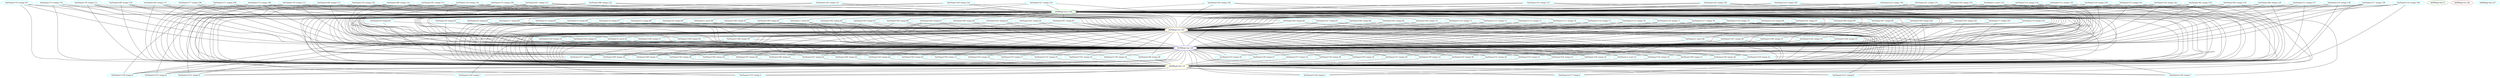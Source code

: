 graph {
"VarName('t129',temp)"[color=cyan,label="VarName('t129',temp).0"]
"VarName('t128',temp)"[color=cyan,label="VarName('t128',temp).1"]
"VarName('t125',temp)"[color=cyan,label="VarName('t125',temp).2"]
"VarName('t124',temp)"[color=cyan,label="VarName('t124',temp).3"]
"VarName('t127',temp)"[color=cyan,label="VarName('t127',temp).4"]
"ASMReg('edi')"[color=forestgreen,label="ASMReg('edi').5"]
"VarName('t121',temp)"[color=cyan,label="VarName('t121',temp).6"]
"VarName('t120',temp)"[color=cyan,label="VarName('t120',temp).7"]
"VarName('t123',temp)"[color=cyan,label="VarName('t123',temp).8"]
"VarName('t122',temp)"[color=cyan,label="VarName('t122',temp).9"]
"ASMReg('edx')"[color=yellow,label="ASMReg('edx').10"]
"VarName('t58',temp)"[color=cyan,label="VarName('t58',temp).11"]
"VarName('t59',temp)"[color=cyan,label="VarName('t59',temp).12"]
"VarName('t56',temp)"[color=cyan,label="VarName('t56',temp).13"]
"VarName('t57',temp)"[color=cyan,label="VarName('t57',temp).14"]
"VarName('t54',temp)"[color=cyan,label="VarName('t54',temp).15"]
"VarName('t55',temp)"[color=cyan,label="VarName('t55',temp).16"]
"VarName('t52',temp)"[color=cyan,label="VarName('t52',temp).17"]
"VarName('t53',temp)"[color=cyan,label="VarName('t53',temp).18"]
"VarName('t50',temp)"[color=cyan,label="VarName('t50',temp).19"]
"VarName('t51',temp)"[color=cyan,label="VarName('t51',temp).20"]
"VarName('a',user)"[color=cyan,label="VarName('a',user).21"]
"VarName('t126',temp)"[color=cyan,label="VarName('t126',temp).22"]
"VarName('t101',temp)"[color=cyan,label="VarName('t101',temp).23"]
"VarName('t130',temp)"[color=cyan,label="VarName('t130',temp).24"]
"VarName('t131',temp)"[color=cyan,label="VarName('t131',temp).25"]
"VarName('t38',temp)"[color=cyan,label="VarName('t38',temp).26"]
"VarName('t39',temp)"[color=cyan,label="VarName('t39',temp).27"]
"VarName('t30',temp)"[color=cyan,label="VarName('t30',temp).28"]
"VarName('t31',temp)"[color=cyan,label="VarName('t31',temp).29"]
"VarName('t32',temp)"[color=cyan,label="VarName('t32',temp).30"]
"VarName('t33',temp)"[color=cyan,label="VarName('t33',temp).31"]
"VarName('t34',temp)"[color=cyan,label="VarName('t34',temp).32"]
"VarName('t35',temp)"[color=cyan,label="VarName('t35',temp).33"]
"VarName('t36',temp)"[color=cyan,label="VarName('t36',temp).34"]
"VarName('t37',temp)"[color=cyan,label="VarName('t37',temp).35"]
"VarName('t49',temp)"[color=cyan,label="VarName('t49',temp).36"]
"VarName('t48',temp)"[color=cyan,label="VarName('t48',temp).37"]
"VarName('t45',temp)"[color=cyan,label="VarName('t45',temp).38"]
"VarName('t44',temp)"[color=cyan,label="VarName('t44',temp).39"]
"VarName('t47',temp)"[color=cyan,label="VarName('t47',temp).40"]
"VarName('t46',temp)"[color=cyan,label="VarName('t46',temp).41"]
"VarName('t41',temp)"[color=cyan,label="VarName('t41',temp).42"]
"VarName('t40',temp)"[color=cyan,label="VarName('t40',temp).43"]
"VarName('t43',temp)"[color=cyan,label="VarName('t43',temp).44"]
"VarName('t42',temp)"[color=cyan,label="VarName('t42',temp).45"]
"ASMReg('esi')"[color=brown,label="ASMReg('esi').46"]
"ASMReg('ebx')"[color=cyan,label="ASMReg('ebx').47"]
"ASMReg('esp')"[color=blue,label="ASMReg('esp').48"]
"VarName('z',user)"[color=cyan,label="VarName('z',user).49"]
"VarName('t107',temp)"[color=cyan,label="VarName('t107',temp).50"]
"VarName('t106',temp)"[color=cyan,label="VarName('t106',temp).51"]
"VarName('t105',temp)"[color=cyan,label="VarName('t105',temp).52"]
"VarName('t104',temp)"[color=cyan,label="VarName('t104',temp).53"]
"VarName('t103',temp)"[color=cyan,label="VarName('t103',temp).54"]
"VarName('t102',temp)"[color=cyan,label="VarName('t102',temp).55"]
"VarName('b',user)"[color=cyan,label="VarName('b',user).56"]
"VarName('t100',temp)"[color=cyan,label="VarName('t100',temp).57"]
"VarName('t109',temp)"[color=cyan,label="VarName('t109',temp).58"]
"VarName('t108',temp)"[color=cyan,label="VarName('t108',temp).59"]
"ASMReg('ecx')"[color=orange,label="ASMReg('ecx').60"]
"VarName('t69',temp)"[color=cyan,label="VarName('t69',temp).61"]
"VarName('t68',temp)"[color=cyan,label="VarName('t68',temp).62"]
"VarName('t63',temp)"[color=cyan,label="VarName('t63',temp).63"]
"VarName('t62',temp)"[color=cyan,label="VarName('t62',temp).64"]
"VarName('t61',temp)"[color=cyan,label="VarName('t61',temp).65"]
"VarName('t60',temp)"[color=cyan,label="VarName('t60',temp).66"]
"VarName('t67',temp)"[color=cyan,label="VarName('t67',temp).67"]
"VarName('t66',temp)"[color=cyan,label="VarName('t66',temp).68"]
"VarName('t65',temp)"[color=cyan,label="VarName('t65',temp).69"]
"VarName('t64',temp)"[color=cyan,label="VarName('t64',temp).70"]
"VarName('t110',temp)"[color=cyan,label="VarName('t110',temp).71"]
"VarName('t111',temp)"[color=cyan,label="VarName('t111',temp).72"]
"VarName('t112',temp)"[color=cyan,label="VarName('t112',temp).73"]
"VarName('t113',temp)"[color=cyan,label="VarName('t113',temp).74"]
"VarName('t114',temp)"[color=cyan,label="VarName('t114',temp).75"]
"VarName('t115',temp)"[color=cyan,label="VarName('t115',temp).76"]
"VarName('t116',temp)"[color=cyan,label="VarName('t116',temp).77"]
"VarName('t117',temp)"[color=cyan,label="VarName('t117',temp).78"]
"VarName('t118',temp)"[color=cyan,label="VarName('t118',temp).79"]
"VarName('t119',temp)"[color=cyan,label="VarName('t119',temp).80"]
"VarName('t8',temp)"[color=cyan,label="VarName('t8',temp).81"]
"VarName('t9',temp)"[color=cyan,label="VarName('t9',temp).82"]
"VarName('t0',temp)"[color=cyan,label="VarName('t0',temp).83"]
"VarName('t1',temp)"[color=cyan,label="VarName('t1',temp).84"]
"VarName('t2',temp)"[color=cyan,label="VarName('t2',temp).85"]
"VarName('t3',temp)"[color=cyan,label="VarName('t3',temp).86"]
"VarName('t4',temp)"[color=cyan,label="VarName('t4',temp).87"]
"VarName('t5',temp)"[color=cyan,label="VarName('t5',temp).88"]
"VarName('t6',temp)"[color=cyan,label="VarName('t6',temp).89"]
"VarName('y',user)"[color=cyan,label="VarName('y',user).90"]
"VarName('t98',temp)"[color=cyan,label="VarName('t98',temp).91"]
"VarName('t99',temp)"[color=cyan,label="VarName('t99',temp).92"]
"VarName('c',user)"[color=cyan,label="VarName('c',user).93"]
"VarName('t92',temp)"[color=cyan,label="VarName('t92',temp).94"]
"VarName('t93',temp)"[color=cyan,label="VarName('t93',temp).95"]
"VarName('t90',temp)"[color=cyan,label="VarName('t90',temp).96"]
"VarName('t91',temp)"[color=cyan,label="VarName('t91',temp).97"]
"VarName('t96',temp)"[color=cyan,label="VarName('t96',temp).98"]
"VarName('t97',temp)"[color=cyan,label="VarName('t97',temp).99"]
"VarName('t94',temp)"[color=cyan,label="VarName('t94',temp).100"]
"VarName('t95',temp)"[color=cyan,label="VarName('t95',temp).101"]
"VarName('t7',temp)"[color=cyan,label="VarName('t7',temp).102"]
"VarName('t74',temp)"[color=cyan,label="VarName('t74',temp).103"]
"ASMReg('eax')"[color=green,label="ASMReg('eax').104"]
"VarName('t76',temp)"[color=cyan,label="VarName('t76',temp).105"]
"VarName('t77',temp)"[color=cyan,label="VarName('t77',temp).106"]
"VarName('t70',temp)"[color=cyan,label="VarName('t70',temp).107"]
"VarName('t71',temp)"[color=cyan,label="VarName('t71',temp).108"]
"VarName('t72',temp)"[color=cyan,label="VarName('t72',temp).109"]
"VarName('t73',temp)"[color=cyan,label="VarName('t73',temp).110"]
"VarName('t78',temp)"[color=cyan,label="VarName('t78',temp).111"]
"VarName('t79',temp)"[color=cyan,label="VarName('t79',temp).112"]
"VarName('t89',temp)"[color=cyan,label="VarName('t89',temp).113"]
"VarName('t88',temp)"[color=cyan,label="VarName('t88',temp).114"]
"VarName('t81',temp)"[color=cyan,label="VarName('t81',temp).115"]
"VarName('t80',temp)"[color=cyan,label="VarName('t80',temp).116"]
"VarName('t83',temp)"[color=cyan,label="VarName('t83',temp).117"]
"VarName('t82',temp)"[color=cyan,label="VarName('t82',temp).118"]
"VarName('t85',temp)"[color=cyan,label="VarName('t85',temp).119"]
"VarName('t84',temp)"[color=cyan,label="VarName('t84',temp).120"]
"VarName('t87',temp)"[color=cyan,label="VarName('t87',temp).121"]
"VarName('t86',temp)"[color=cyan,label="VarName('t86',temp).122"]
"VarName('t29',temp)"[color=cyan,label="VarName('t29',temp).123"]
"VarName('t28',temp)"[color=cyan,label="VarName('t28',temp).124"]
"VarName('t27',temp)"[color=cyan,label="VarName('t27',temp).125"]
"VarName('t26',temp)"[color=cyan,label="VarName('t26',temp).126"]
"VarName('t25',temp)"[color=cyan,label="VarName('t25',temp).127"]
"VarName('t24',temp)"[color=cyan,label="VarName('t24',temp).128"]
"VarName('t23',temp)"[color=cyan,label="VarName('t23',temp).129"]
"VarName('t22',temp)"[color=cyan,label="VarName('t22',temp).130"]
"VarName('t21',temp)"[color=cyan,label="VarName('t21',temp).131"]
"VarName('t20',temp)"[color=cyan,label="VarName('t20',temp).132"]
"VarName('x',user)"[color=cyan,label="VarName('x',user).133"]
"VarName('t12',temp)"[color=cyan,label="VarName('t12',temp).134"]
"VarName('t13',temp)"[color=cyan,label="VarName('t13',temp).135"]
"VarName('t10',temp)"[color=cyan,label="VarName('t10',temp).136"]
"VarName('t11',temp)"[color=cyan,label="VarName('t11',temp).137"]
"VarName('t16',temp)"[color=cyan,label="VarName('t16',temp).138"]
"VarName('t17',temp)"[color=cyan,label="VarName('t17',temp).139"]
"VarName('t14',temp)"[color=cyan,label="VarName('t14',temp).140"]
"VarName('t15',temp)"[color=cyan,label="VarName('t15',temp).141"]
"VarName('t18',temp)"[color=cyan,label="VarName('t18',temp).142"]
"VarName('t19',temp)"[color=cyan,label="VarName('t19',temp).143"]
"VarName('t75',temp)"[color=cyan,label="VarName('t75',temp).144"]

"ASMReg('eax')" -- "VarName('t67',temp)"
"VarName('t89',temp)" -- "ASMReg('ecx')"
"VarName('t18',temp)" -- "ASMReg('edx')"
"ASMReg('eax')" -- "VarName('t100',temp)"
"ASMReg('esp')" -- "VarName('t30',temp)"
"ASMReg('ecx')" -- "VarName('t122',temp)"
"VarName('t74',temp)" -- "ASMReg('edx')"
"VarName('t63',temp)" -- "ASMReg('esp')"
"VarName('t78',temp)" -- "ASMReg('edx')"
"VarName('t106',temp)" -- "ASMReg('edx')"
"VarName('t68',temp)" -- "ASMReg('esp')"
"ASMReg('eax')" -- "VarName('t38',temp)"
"ASMReg('eax')" -- "VarName('t65',temp)"
"VarName('c',user)" -- "ASMReg('esp')"
"VarName('t15',temp)" -- "ASMReg('ecx')"
"ASMReg('eax')" -- "VarName('t48',temp)"
"ASMReg('eax')" -- "VarName('t56',temp)"
"VarName('t108',temp)" -- "ASMReg('esp')"
"ASMReg('eax')" -- "VarName('t47',temp)"
"ASMReg('eax')" -- "VarName('t50',temp)"
"VarName('t111',temp)" -- "ASMReg('esp')"
"VarName('z',user)" -- "ASMReg('esp')"
"ASMReg('eax')" -- "VarName('t111',temp)"
"VarName('t46',temp)" -- "ASMReg('edx')"
"VarName('t50',temp)" -- "ASMReg('edx')"
"VarName('t87',temp)" -- "ASMReg('ecx')"
"ASMReg('eax')" -- "VarName('t121',temp)"
"VarName('t54',temp)" -- "ASMReg('edx')"
"VarName('t13',temp)" -- "ASMReg('edx')"
"VarName('t96',temp)" -- "ASMReg('edx')"
"VarName('t115',temp)" -- "ASMReg('esp')"
"ASMReg('eax')" -- "VarName('t130',temp)"
"ASMReg('edx')" -- "VarName('t121',temp)"
"VarName('t99',temp)" -- "ASMReg('ecx')"
"ASMReg('esp')" -- "VarName('t43',temp)"
"ASMReg('ecx')" -- "VarName('t35',temp)"
"ASMReg('ecx')" -- "VarName('t56',temp)"
"VarName('t28',temp)" -- "ASMReg('ecx')"
"VarName('t27',temp)" -- "ASMReg('esp')"
"ASMReg('esp')" -- "VarName('t52',temp)"
"ASMReg('ecx')" -- "VarName('t43',temp)"
"ASMReg('esp')" -- "ASMReg('esp')"
"VarName('t76',temp)" -- "ASMReg('eax')"
"VarName('t27',temp)" -- "ASMReg('edx')"
"VarName('t10',temp)" -- "ASMReg('ecx')"
"VarName('t4',temp)" -- "ASMReg('ecx')"
"VarName('t5',temp)" -- "ASMReg('esp')"
"VarName('t14',temp)" -- "ASMReg('eax')"
"VarName('t63',temp)" -- "ASMReg('ecx')"
"VarName('t14',temp)" -- "ASMReg('ecx')"
"ASMReg('esp')" -- "VarName('t39',temp)"
"VarName('t111',temp)" -- "ASMReg('edx')"
"VarName('t34',temp)" -- "ASMReg('edx')"
"VarName('t17',temp)" -- "ASMReg('esp')"
"VarName('t11',temp)" -- "ASMReg('ecx')"
"ASMReg('eax')" -- "VarName('t99',temp)"
"VarName('t97',temp)" -- "ASMReg('ecx')"
"VarName('t74',temp)" -- "ASMReg('ecx')"
"VarName('t71',temp)" -- "ASMReg('eax')"
"VarName('t17',temp)" -- "ASMReg('ecx')"
"VarName('t22',temp)" -- "ASMReg('ecx')"
"ASMReg('eax')" -- "VarName('t36',temp)"
"VarName('t118',temp)" -- "ASMReg('edx')"
"ASMReg('ecx')" -- "VarName('t106',temp)"
"VarName('t112',temp)" -- "ASMReg('esp')"
"VarName('t70',temp)" -- "ASMReg('esp')"
"VarName('t43',temp)" -- "ASMReg('edx')"
"VarName('t74',temp)" -- "ASMReg('esp')"
"VarName('t13',temp)" -- "ASMReg('ecx')"
"VarName('t47',temp)" -- "ASMReg('edx')"
"VarName('t85',temp)" -- "ASMReg('edx')"
"ASMReg('ecx')" -- "VarName('a',user)"
"VarName('t56',temp)" -- "ASMReg('edx')"
"ASMReg('esp')" -- "VarName('t124',temp)"
"VarName('t2',temp)" -- "ASMReg('ecx')"
"ASMReg('eax')" -- "VarName('t128',temp)"
"VarName('t21',temp)" -- "ASMReg('edx')"
"VarName('t82',temp)" -- "ASMReg('eax')"
"ASMReg('esp')" -- "ASMReg('edx')"
"ASMReg('eax')" -- "VarName('t127',temp)"
"VarName('t11',temp)" -- "ASMReg('esp')"
"ASMReg('ecx')" -- "VarName('z',user)"
"ASMReg('ecx')" -- "VarName('t108',temp)"
"ASMReg('eax')" -- "VarName('t0',temp)"
"ASMReg('ecx')" -- "VarName('t32',temp)"
"VarName('t76',temp)" -- "ASMReg('esp')"
"VarName('t25',temp)" -- "ASMReg('esp')"
"VarName('t87',temp)" -- "ASMReg('eax')"
"VarName('t14',temp)" -- "ASMReg('esp')"
"VarName('t28',temp)" -- "ASMReg('edx')"
"ASMReg('eax')" -- "VarName('t117',temp)"
"ASMReg('eax')" -- "VarName('t5',temp)"
"VarName('t96',temp)" -- "ASMReg('esp')"
"ASMReg('esp')" -- "VarName('t31',temp)"
"VarName('t110',temp)" -- "ASMReg('esp')"
"ASMReg('eax')" -- "VarName('t44',temp)"
"VarName('t18',temp)" -- "ASMReg('ecx')"
"VarName('t109',temp)" -- "ASMReg('edx')"
"VarName('t95',temp)" -- "ASMReg('esp')"
"VarName('t81',temp)" -- "ASMReg('eax')"
"ASMReg('esp')" -- "VarName('t33',temp)"
"ASMReg('ecx')" -- "VarName('t123',temp)"
"ASMReg('eax')" -- "VarName('t64',temp)"
"VarName('t98',temp)" -- "ASMReg('edx')"
"VarName('t26',temp)" -- "ASMReg('edx')"
"VarName('t15',temp)" -- "ASMReg('eax')"
"ASMReg('eax')" -- "VarName('t93',temp)"
"VarName('t100',temp)" -- "ASMReg('edx')"
"VarName('t60',temp)" -- "ASMReg('ecx')"
"VarName('t75',temp)" -- "ASMReg('edx')"
"ASMReg('eax')" -- "VarName('t66',temp)"
"ASMReg('ecx')" -- "VarName('t109',temp)"
"VarName('t9',temp)" -- "ASMReg('ecx')"
"VarName('t45',temp)" -- "ASMReg('edx')"
"ASMReg('eax')" -- "VarName('t49',temp)"
"ASMReg('eax')" -- "VarName('t51',temp)"
"ASMReg('esp')" -- "VarName('a',user)"
"VarName('t20',temp)" -- "ASMReg('esp')"
"VarName('t90',temp)" -- "ASMReg('ecx')"
"VarName('t126',temp)" -- "ASMReg('edx')"
"ASMReg('eax')" -- "VarName('t113',temp)"
"VarName('t15',temp)" -- "ASMReg('edx')"
"ASMReg('eax')" -- "VarName('c',user)"
"ASMReg('edx')" -- "VarName('t120',temp)"
"VarName('t97',temp)" -- "ASMReg('edx')"
"ASMReg('esp')" -- "VarName('t44',temp)"
"ASMReg('ecx')" -- "VarName('t34',temp)"
"ASMReg('ecx')" -- "VarName('t55',temp)"
"ASMReg('eax')" -- "VarName('t104',temp)"
"VarName('t86',temp)" -- "ASMReg('esp')"
"ASMReg('ecx')" -- "VarName('t44',temp)"
"VarName('t70',temp)" -- "ASMReg('ecx')"
"VarName('t4',temp)" -- "ASMReg('edx')"
"ASMReg('eax')" -- "VarName('t3',temp)"
"VarName('t114',temp)" -- "ASMReg('esp')"
"VarName('t73',temp)" -- "ASMReg('esp')"
"VarName('t16',temp)" -- "ASMReg('esp')"
"ASMReg('esp')" -- "VarName('t38',temp)"
"VarName('t64',temp)" -- "ASMReg('edx')"
"VarName('t117',temp)" -- "ASMReg('edx')"
"VarName('t90',temp)" -- "ASMReg('esp')"
"ASMReg('esp')" -- "VarName('t35',temp)"
"VarName('t35',temp)" -- "ASMReg('edx')"
"VarName('t92',temp)" -- "ASMReg('ecx')"
"ASMReg('eax')" -- "VarName('t98',temp)"
"VarName('t97',temp)" -- "ASMReg('esp')"
"VarName('t59',temp)" -- "ASMReg('edx')"
"VarName('t113',temp)" -- "ASMReg('ecx')"
"ASMReg('eax')" -- "VarName('t35',temp)"
"ASMReg('eax')" -- "VarName('t60',temp)"
"ASMReg('ecx')" -- "VarName('t107',temp)"
"VarName('t23',temp)" -- "ASMReg('ecx')"
"VarName('t20',temp)" -- "ASMReg('eax')"
"VarName('t10',temp)" -- "ASMReg('esp')"
"VarName('t38',temp)" -- "ASMReg('edx')"
"ASMReg('esp')" -- "VarName('t101',temp)"
"VarName('t24',temp)" -- "ASMReg('ecx')"
"VarName('t84',temp)" -- "ASMReg('edx')"
"VarName('t86',temp)" -- "ASMReg('ecx')"
"ASMReg('eax')" -- "VarName('t129',temp)"
"VarName('t73',temp)" -- "ASMReg('ecx')"
"VarName('t57',temp)" -- "ASMReg('edx')"
"VarName('t60',temp)" -- "ASMReg('esp')"
"ASMReg('ecx')" -- "VarName('t127',temp)"
"VarName('t23',temp)" -- "ASMReg('eax')"
"ASMReg('eax')" -- "VarName('t124',temp)"
"VarName('t92',temp)" -- "ASMReg('esp')"
"VarName('t75',temp)" -- "ASMReg('esp')"
"VarName('t10',temp)" -- "ASMReg('eax')"
"VarName('b',user)" -- "ASMReg('edx')"
"VarName('t64',temp)" -- "ASMReg('ecx')"
"ASMReg('eax')" -- "VarName('t103',temp)"
"VarName('t91',temp)" -- "ASMReg('esp')"
"ASMReg('ecx')" -- "VarName('t53',temp)"
"ASMReg('eax')" -- "VarName('t116',temp)"
"VarName('t89',temp)" -- "ASMReg('edx')"
"VarName('t8',temp)" -- "ASMReg('ecx')"
"VarName('t1',temp)" -- "ASMReg('esp')"
"VarName('t29',temp)" -- "ASMReg('eax')"
"VarName('t12',temp)" -- "ASMReg('esp')"
"VarName('t62',temp)" -- "ASMReg('edx')"
"VarName('t33',temp)" -- "ASMReg('edx')"
"VarName('t84',temp)" -- "ASMReg('esp')"
"VarName('c',user)" -- "ASMReg('edx')"
"ASMReg('esp')" -- "VarName('t32',temp)"
"ASMReg('ecx')" -- "VarName('t124',temp)"
"VarName('x',user)" -- "ASMReg('esp')"
"VarName('t11',temp)" -- "ASMReg('eax')"
"ASMReg('ecx')" -- "VarName('t131',temp)"
"VarName('t75',temp)" -- "ASMReg('ecx')"
"ASMReg('eax')" -- "VarName('t4',temp)"
"VarName('t83',temp)" -- "ASMReg('esp')"
"ASMReg('eax')" -- "VarName('t92',temp)"
"VarName('t130',temp)" -- "ASMReg('edx')"
"VarName('t29',temp)" -- "ASMReg('esp')"
"VarName('t73',temp)" -- "ASMReg('edx')"
"VarName('t112',temp)" -- "ASMReg('ecx')"
"ASMReg('eax')" -- "VarName('t33',temp)"
"VarName('t21',temp)" -- "ASMReg('esp')"
"VarName('t107',temp)" -- "ASMReg('esp')"
"VarName('t8',temp)" -- "ASMReg('edx')"
"VarName('t44',temp)" -- "ASMReg('edx')"
"VarName('t16',temp)" -- "ASMReg('edx')"
"VarName('t82',temp)" -- "ASMReg('edx')"
"VarName('t6',temp)" -- "ASMReg('ecx')"
"VarName('t76',temp)" -- "ASMReg('edx')"
"VarName('t90',temp)" -- "ASMReg('edx')"
"VarName('t116',temp)" -- "ASMReg('ecx')"
"ASMReg('eax')" -- "VarName('t102',temp)"
"VarName('t20',temp)" -- "ASMReg('ecx')"
"VarName('t63',temp)" -- "ASMReg('edx')"
"VarName('t82',temp)" -- "ASMReg('esp')"
"ASMReg('edx')" -- "VarName('t127',temp)"
"ASMReg('eax')" -- "VarName('t69',temp)"
"VarName('t78',temp)" -- "ASMReg('esp')"
"VarName('t87',temp)" -- "ASMReg('esp')"
"ASMReg('ecx')" -- "VarName('t37',temp)"
"ASMReg('ecx')" -- "VarName('t54',temp)"
"ASMReg('eax')" -- "VarName('t105',temp)"
"VarName('t114',temp)" -- "ASMReg('edx')"
"ASMReg('esp')" -- "VarName('t50',temp)"
"ASMReg('ecx')" -- "VarName('t45',temp)"
"ASMReg('ecx')" -- "VarName('t59',temp)"
"VarName('t110',temp)" -- "ASMReg('ecx')"
"VarName('t32',temp)" -- "ASMReg('edx')"
"VarName('t9',temp)" -- "ASMReg('edx')"
"ASMReg('ecx')" -- "VarName('t48',temp)"
"VarName('t5',temp)" -- "ASMReg('edx')"
"VarName('t102',temp)" -- "ASMReg('edx')"
"VarName('t93',temp)" -- "ASMReg('esp')"
"VarName('t103',temp)" -- "ASMReg('esp')"
"ASMReg('esp')" -- "VarName('t34',temp)"
"VarName('t65',temp)" -- "ASMReg('ecx')"
"VarName('t88',temp)" -- "ASMReg('ecx')"
"VarName('t100',temp)" -- "ASMReg('esp')"
"ASMReg('eax')" -- "VarName('t34',temp)"
"ASMReg('eax')" -- "VarName('t59',temp)"
"ASMReg('eax')" -- "VarName('t61',temp)"
"ASMReg('ecx')" -- "VarName('t104',temp)"
"VarName('y',user)" -- "ASMReg('edx')"
"VarName('t92',temp)" -- "ASMReg('edx')"
"VarName('t98',temp)" -- "ASMReg('esp')"
"VarName('t2',temp)" -- "ASMReg('esp')"
"VarName('t21',temp)" -- "ASMReg('eax')"
"VarName('t66',temp)" -- "ASMReg('esp')"
"VarName('t28',temp)" -- "ASMReg('eax')"
"VarName('t39',temp)" -- "ASMReg('edx')"
"ASMReg('esp')" -- "VarName('t126',temp)"
"ASMReg('eax')" -- "VarName('t91',temp)"
"VarName('t51',temp)" -- "ASMReg('edx')"
"VarName('t89',temp)" -- "ASMReg('eax')"
"VarName('t12',temp)" -- "ASMReg('eax')"
"ASMReg('eax')" -- "VarName('t125',temp)"
"ASMReg('ecx')" -- "VarName('t130',temp)"
"VarName('t76',temp)" -- "ASMReg('ecx')"
"VarName('t70',temp)" -- "ASMReg('eax')"
"ASMReg('esp')" -- "VarName('t59',temp)"
"ASMReg('ecx')" -- "VarName('t39',temp)"
"ASMReg('ecx')" -- "VarName('t52',temp)"
"VarName('t49',temp)" -- "ASMReg('edx')"
"VarName('t3',temp)" -- "ASMReg('edx')"
"VarName('t88',temp)" -- "ASMReg('edx')"
"VarName('t85',temp)" -- "ASMReg('esp')"
"VarName('t117',temp)" -- "ASMReg('esp')"
"VarName('t27',temp)" -- "ASMReg('ecx')"
"VarName('t61',temp)" -- "ASMReg('ecx')"
"VarName('t70',temp)" -- "ASMReg('edx')"
"ASMReg('ecx')" -- "VarName('t125',temp)"
"VarName('t69',temp)" -- "ASMReg('ecx')"
"VarName('t4',temp)" -- "ASMReg('esp')"
"VarName('t13',temp)" -- "ASMReg('esp')"
"VarName('t81',temp)" -- "ASMReg('edx')"
"ASMReg('eax')" -- "VarName('t95',temp)"
"ASMReg('eax')" -- "VarName('t68',temp)"
"ASMReg('eax')" -- "VarName('b',user)"
"ASMReg('eax')" -- "VarName('t32',temp)"
"ASMReg('eax')" -- "VarName('t53',temp)"
"ASMReg('ecx')" -- "VarName('t102',temp)"
"VarName('t80',temp)" -- "ASMReg('eax')"
"ASMReg('eax')" -- "VarName('t8',temp)"
"VarName('t42',temp)" -- "ASMReg('edx')"
"ASMReg('eax')" -- "VarName('t42',temp)"
"VarName('t79',temp)" -- "ASMReg('ecx')"
"VarName('t17',temp)" -- "ASMReg('edx')"
"ASMReg('esp')" -- "VarName('t131',temp)"
"VarName('t77',temp)" -- "ASMReg('esp')"
"ASMReg('esp')" -- "VarName('t120',temp)"
"VarName('t93',temp)" -- "ASMReg('ecx')"
"VarName('t20',temp)" -- "ASMReg('edx')"
"VarName('t86',temp)" -- "ASMReg('eax')"
"VarName('t18',temp)" -- "ASMReg('esp')"
"VarName('t6',temp)" -- "ASMReg('edx')"
"VarName('t72',temp)" -- "ASMReg('esp')"
"ASMReg('esp')" -- "VarName('t125',temp)"
"VarName('t2',temp)" -- "ASMReg('edx')"
"ASMReg('esp')" -- "VarName('t46',temp)"
"ASMReg('ecx')" -- "VarName('t36',temp)"
"VarName('t16',temp)" -- "ASMReg('eax')"
"ASMReg('eax')" -- "VarName('t106',temp)"
"ASMReg('esp')" -- "VarName('t57',temp)"
"ASMReg('ecx')" -- "VarName('t46',temp)"
"ASMReg('ecx')" -- "VarName('t58',temp)"
"VarName('t94',temp)" -- "ASMReg('edx')"
"VarName('t115',temp)" -- "ASMReg('edx')"
"ASMReg('eax')" -- "VarName('t1',temp)"
"VarName('t73',temp)" -- "ASMReg('eax')"
"ASMReg('ecx')" -- "VarName('t49',temp)"
"VarName('t104',temp)" -- "ASMReg('esp')"
"VarName('t104',temp)" -- "ASMReg('edx')"
"VarName('t67',temp)" -- "ASMReg('ecx')"
"VarName('t108',temp)" -- "ASMReg('edx')"
"VarName('t18',temp)" -- "ASMReg('eax')"
"VarName('y',user)" -- "ASMReg('esp')"
"ASMReg('esp')" -- "VarName('t37',temp)"
"VarName('t98',temp)" -- "ASMReg('ecx')"
"VarName('t68',temp)" -- "ASMReg('edx')"
"VarName('t94',temp)" -- "ASMReg('esp')"
"VarName('t118',temp)" -- "ASMReg('ecx')"
"VarName('t36',temp)" -- "ASMReg('edx')"
"ASMReg('eax')" -- "VarName('t58',temp)"
"ASMReg('eax')" -- "VarName('t62',temp)"
"ASMReg('ecx')" -- "VarName('t105',temp)"
"VarName('t84',temp)" -- "ASMReg('eax')"
"VarName('t11',temp)" -- "ASMReg('edx')"
"ASMReg('eax')" -- "VarName('t55',temp)"
"VarName('t6',temp)" -- "ASMReg('esp')"
"VarName('t85',temp)" -- "ASMReg('ecx')"
"VarName('t81',temp)" -- "ASMReg('ecx')"
"VarName('t93',temp)" -- "ASMReg('edx')"
"VarName('t24',temp)" -- "ASMReg('eax')"
"ASMReg('esp')" -- "VarName('t127',temp)"
"VarName('t9',temp)" -- "ASMReg('esp')"
"VarName('y',user)" -- "ASMReg('ecx')"
"VarName('t0',temp)" -- "ASMReg('edx')"
"ASMReg('eax')" -- "VarName('t122',temp)"
"VarName('t119',temp)" -- "ASMReg('edx')"
"ASMReg('eax')" -- "ASMReg('ecx')"
"VarName('t87',temp)" -- "ASMReg('edx')"
"VarName('a',user)" -- "ASMReg('edx')"
"VarName('t81',temp)" -- "ASMReg('esp')"
"VarName('t86',temp)" -- "ASMReg('edx')"
"ASMReg('esp')" -- "VarName('t58',temp)"
"ASMReg('esp')" -- "VarName('t40',temp)"
"ASMReg('ecx')" -- "VarName('t38',temp)"
"ASMReg('ecx')" -- "VarName('t51',temp)"
"ASMReg('eax')" -- "VarName('t114',temp)"
"ASMReg('eax')" -- "VarName('t108',temp)"
"VarName('t31',temp)" -- "ASMReg('edx')"
"VarName('t94',temp)" -- "ASMReg('ecx')"
"ASMReg('ecx')" -- "VarName('t40',temp)"
"VarName('t48',temp)" -- "ASMReg('edx')"
"ASMReg('eax')" -- "VarName('t119',temp)"
"VarName('t113',temp)" -- "ASMReg('esp')"
"VarName('t113',temp)" -- "ASMReg('edx')"
"VarName('t69',temp)" -- "ASMReg('edx')"
"VarName('t3',temp)" -- "ASMReg('esp')"
"ASMReg('esp')" -- "VarName('t51',temp)"
"VarName('t71',temp)" -- "ASMReg('edx')"
"VarName('t88',temp)" -- "ASMReg('esp')"
"ASMReg('ecx')" -- "VarName('t129',temp)"
"VarName('t65',temp)" -- "ASMReg('esp')"
"ASMReg('eax')" -- "VarName('t94',temp)"
"VarName('t80',temp)" -- "ASMReg('edx')"
"ASMReg('eax')" -- "VarName('t31',temp)"
"ASMReg('eax')" -- "VarName('t52',temp)"
"ASMReg('ecx')" -- "VarName('t103',temp)"
"VarName('t23',temp)" -- "ASMReg('edx')"
"VarName('t111',temp)" -- "ASMReg('ecx')"
"ASMReg('eax')" -- "VarName('t43',temp)"
"ASMReg('esp')" -- "VarName('t130',temp)"
"ASMReg('esp')" -- "VarName('t121',temp)"
"VarName('t99',temp)" -- "ASMReg('esp')"
"VarName('t25',temp)" -- "ASMReg('edx')"
"VarName('t0',temp)" -- "ASMReg('ecx')"
"VarName('t88',temp)" -- "ASMReg('eax')"
"ASMReg('edx')" -- "VarName('t125',temp)"
"VarName('t7',temp)" -- "ASMReg('esp')"
"ASMReg('esp')" -- "VarName('t47',temp)"
"ASMReg('ecx')" -- "VarName('t31',temp)"
"ASMReg('eax')" -- "ASMReg('edx')"
"VarName('t116',temp)" -- "ASMReg('esp')"
"ASMReg('eax')" -- "VarName('t107',temp)"
"ASMReg('esp')" -- "VarName('t56',temp)"
"VarName('t71',temp)" -- "ASMReg('ecx')"
"ASMReg('ecx')" -- "VarName('t47',temp)"
"ASMReg('eax')" -- "VarName('t112',temp)"
"VarName('t78',temp)" -- "ASMReg('ecx')"
"VarName('t77',temp)" -- "ASMReg('eax')"
"VarName('t26',temp)" -- "ASMReg('ecx')"
"VarName('t27',temp)" -- "ASMReg('eax')"
"VarName('t67',temp)" -- "ASMReg('edx')"
"VarName('t77',temp)" -- "ASMReg('edx')"
"ASMReg('eax')" -- "VarName('t45',temp)"
"VarName('t91',temp)" -- "ASMReg('edx')"
"VarName('t7',temp)" -- "ASMReg('ecx')"
"VarName('t30',temp)" -- "ASMReg('edx')"
"VarName('t68',temp)" -- "ASMReg('ecx')"
"ASMReg('esp')" -- "VarName('t36',temp)"
"ASMReg('ecx')" -- "VarName('t120',temp)"
"VarName('t64',temp)" -- "ASMReg('esp')"
"VarName('t83',temp)" -- "ASMReg('eax')"
"VarName('t80',temp)" -- "ASMReg('esp')"
"ASMReg('eax')" -- "VarName('z',user)"
"VarName('t131',temp)" -- "ASMReg('edx')"
"VarName('t19',temp)" -- "ASMReg('ecx')"
"ASMReg('eax')" -- "VarName('t63',temp)"
"VarName('t12',temp)" -- "ASMReg('ecx')"
"ASMReg('eax')" -- "VarName('t115',temp)"
"ASMReg('eax')" -- "VarName('t54',temp)"
"VarName('t119',temp)" -- "ASMReg('ecx')"
"ASMReg('ecx')" -- "VarName('b',user)"
"ASMReg('eax')" -- "ASMReg('eax')"
"VarName('x',user)" -- "ASMReg('ecx')"
"ASMReg('esp')" -- "VarName('t128',temp)"
"VarName('t25',temp)" -- "ASMReg('eax')"
"VarName('t62',temp)" -- "ASMReg('ecx')"
"ASMReg('eax')" -- "VarName('t2',temp)"
"VarName('t72',temp)" -- "ASMReg('eax')"
"ASMReg('eax')" -- "VarName('t123',temp)"
"VarName('t1',temp)" -- "ASMReg('edx')"
"ASMReg('edx')" -- "VarName('t128',temp)"
"VarName('t119',temp)" -- "ASMReg('esp')"
"ASMReg('edx')" -- "VarName('t123',temp)"
"VarName('t85',temp)" -- "ASMReg('eax')"
"ASMReg('ecx')" -- "ASMReg('esp')"
"ASMReg('ecx')" -- "VarName('t126',temp)"
"ASMReg('esp')" -- "VarName('t41',temp)"
"VarName('t52',temp)" -- "ASMReg('edx')"
"ASMReg('ecx')" -- "VarName('t50',temp)"
"VarName('t29',temp)" -- "ASMReg('edx')"
"ASMReg('eax')" -- "VarName('t109',temp)"
"ASMReg('eax')" -- "VarName('t9',temp)"
"ASMReg('ecx')" -- "VarName('t41',temp)"
"ASMReg('eax')" -- "VarName('a',user)"
"ASMReg('eax')" -- "VarName('t118',temp)"
"VarName('t19',temp)" -- "ASMReg('eax')"
"VarName('t115',temp)" -- "ASMReg('ecx')"
"VarName('t75',temp)" -- "ASMReg('eax')"
"VarName('t114',temp)" -- "ASMReg('ecx')"
"ASMReg('eax')" -- "VarName('t74',temp)"
"VarName('t89',temp)" -- "ASMReg('esp')"
"VarName('t91',temp)" -- "ASMReg('ecx')"
"VarName('t22',temp)" -- "ASMReg('esp')"
"VarName('t117',temp)" -- "ASMReg('ecx')"
"ASMReg('eax')" -- "ASMReg('esp')"
"ASMReg('eax')" -- "VarName('t97',temp)"
"VarName('t101',temp)" -- "ASMReg('edx')"
"VarName('t80',temp)" -- "ASMReg('ecx')"
"VarName('t105',temp)" -- "ASMReg('edx')"
"VarName('t105',temp)" -- "ASMReg('esp')"
"ASMReg('eax')" -- "VarName('t30',temp)"
"VarName('t25',temp)" -- "ASMReg('ecx')"
"VarName('b',user)" -- "ASMReg('esp')"
"ASMReg('ecx')" -- "VarName('t100',temp)"
"ASMReg('esp')" -- "VarName('t45',temp)"
"VarName('t22',temp)" -- "ASMReg('edx')"
"VarName('t17',temp)" -- "ASMReg('eax')"
"ASMReg('esp')" -- "VarName('t122',temp)"
"VarName('t77',temp)" -- "ASMReg('ecx')"
"VarName('t41',temp)" -- "ASMReg('edx')"
"VarName('t16',temp)" -- "ASMReg('ecx')"
"VarName('t14',temp)" -- "ASMReg('edx')"
"ASMReg('edx')" -- "VarName('t124',temp)"
"VarName('t10',temp)" -- "ASMReg('edx')"
"ASMReg('esp')" -- "VarName('t48',temp)"
"ASMReg('ecx')" -- "VarName('t30',temp)"
"ASMReg('edx')" -- "VarName('t129',temp)"
"ASMReg('eax')" -- "VarName('t40',temp)"
"ASMReg('esp')" -- "VarName('t55',temp)"
"VarName('t29',temp)" -- "ASMReg('ecx')"
"VarName('t95',temp)" -- "ASMReg('ecx')"
"ASMReg('eax')" -- "VarName('t7',temp)"
"VarName('t83',temp)" -- "ASMReg('ecx')"
"VarName('t5',temp)" -- "ASMReg('ecx')"
"VarName('t78',temp)" -- "ASMReg('eax')"
"VarName('t19',temp)" -- "ASMReg('esp')"
"VarName('t3',temp)" -- "ASMReg('ecx')"
"VarName('t116',temp)" -- "ASMReg('edx')"
"VarName('t66',temp)" -- "ASMReg('edx')"
"VarName('t112',temp)" -- "ASMReg('edx')"
"ASMReg('ecx')" -- "VarName('t121',temp)"
"VarName('t107',temp)" -- "ASMReg('edx')"
"VarName('t82',temp)" -- "ASMReg('ecx')"
"VarName('t58',temp)" -- "ASMReg('edx')"
"ASMReg('eax')" -- "VarName('t39',temp)"
"VarName('t62',temp)" -- "ASMReg('esp')"
"VarName('t24',temp)" -- "ASMReg('edx')"
"ASMReg('ecx')" -- "VarName('t128',temp)"
"ASMReg('eax')" -- "VarName('t57',temp)"
"VarName('t103',temp)" -- "ASMReg('edx')"
"VarName('x',user)" -- "ASMReg('edx')"
"VarName('t67',temp)" -- "ASMReg('esp')"
"ASMReg('eax')" -- "VarName('t46',temp)"
"VarName('t22',temp)" -- "ASMReg('eax')"
"ASMReg('esp')" -- "VarName('t129',temp)"
"VarName('x',user)" -- "ASMReg('eax')"
"VarName('t12',temp)" -- "ASMReg('edx')"
"VarName('t1',temp)" -- "ASMReg('ecx')"
"ASMReg('eax')" -- "VarName('t120',temp)"
"VarName('t7',temp)" -- "ASMReg('edx')"
"ASMReg('eax')" -- "VarName('t131',temp)"
"ASMReg('edx')" -- "VarName('t122',temp)"
"VarName('t66',temp)" -- "ASMReg('ecx')"
"ASMReg('esp')" -- "VarName('t42',temp)"
"ASMReg('ecx')" -- "VarName('t57',temp)"
"VarName('t72',temp)" -- "ASMReg('ecx')"
"VarName('t99',temp)" -- "ASMReg('edx')"
"ASMReg('esp')" -- "VarName('t53',temp)"
"VarName('t53',temp)" -- "ASMReg('edx')"
"ASMReg('ecx')" -- "VarName('t42',temp)"
"VarName('t95',temp)" -- "ASMReg('edx')"
"VarName('t26',temp)" -- "ASMReg('esp')"
"VarName('t60',temp)" -- "ASMReg('edx')"
"VarName('z',user)" -- "ASMReg('edx')"
"VarName('t110',temp)" -- "ASMReg('edx')"
"ASMReg('eax')" -- "VarName('t90',temp)"
"VarName('t23',temp)" -- "ASMReg('esp')"
"VarName('t109',temp)" -- "ASMReg('esp')"
"VarName('t28',temp)" -- "ASMReg('esp')"
"VarName('t79',temp)" -- "ASMReg('eax')"
"VarName('t19',temp)" -- "ASMReg('edx')"
"VarName('t84',temp)" -- "ASMReg('ecx')"
"VarName('t83',temp)" -- "ASMReg('edx')"
"ASMReg('eax')" -- "VarName('t96',temp)"
"VarName('t106',temp)" -- "ASMReg('esp')"
"VarName('t72',temp)" -- "ASMReg('edx')"
"VarName('t96',temp)" -- "ASMReg('ecx')"
"VarName('t37',temp)" -- "ASMReg('edx')"
"ASMReg('eax')" -- "VarName('t37',temp)"
"ASMReg('ecx')" -- "VarName('t101',temp)"
"ASMReg('eax')" -- "VarName('t41',temp)"
"ASMReg('eax')" -- "VarName('y',user)"
"VarName('t71',temp)" -- "ASMReg('esp')"
"VarName('t69',temp)" -- "ASMReg('esp')"
"ASMReg('esp')" -- "VarName('t123',temp)"
"VarName('t79',temp)" -- "ASMReg('esp')"
"VarName('c',user)" -- "ASMReg('ecx')"
"VarName('t118',temp)" -- "ASMReg('esp')"
"VarName('t24',temp)" -- "ASMReg('esp')"
"VarName('t61',temp)" -- "ASMReg('esp')"
"ASMReg('eax')" -- "VarName('t6',temp)"
"ASMReg('eax')" -- "VarName('t126',temp)"
"VarName('t40',temp)" -- "ASMReg('edx')"
"VarName('t26',temp)" -- "ASMReg('eax')"
"VarName('t8',temp)" -- "ASMReg('esp')"
"VarName('t13',temp)" -- "ASMReg('eax')"
"ASMReg('esp')" -- "VarName('t49',temp)"
"ASMReg('ecx')" -- "VarName('t33',temp)"
"VarName('t55',temp)" -- "ASMReg('edx')"
"VarName('t65',temp)" -- "ASMReg('edx')"
"ASMReg('eax')" -- "VarName('t101',temp)"
"ASMReg('esp')" -- "VarName('t54',temp)"
"VarName('t61',temp)" -- "ASMReg('edx')"
"VarName('t21',temp)" -- "ASMReg('ecx')"
"ASMReg('eax')" -- "VarName('t110',temp)"
"VarName('t102',temp)" -- "ASMReg('esp')"
"VarName('t79',temp)" -- "ASMReg('edx')"
"VarName('t15',temp)" -- "ASMReg('esp')"
}

